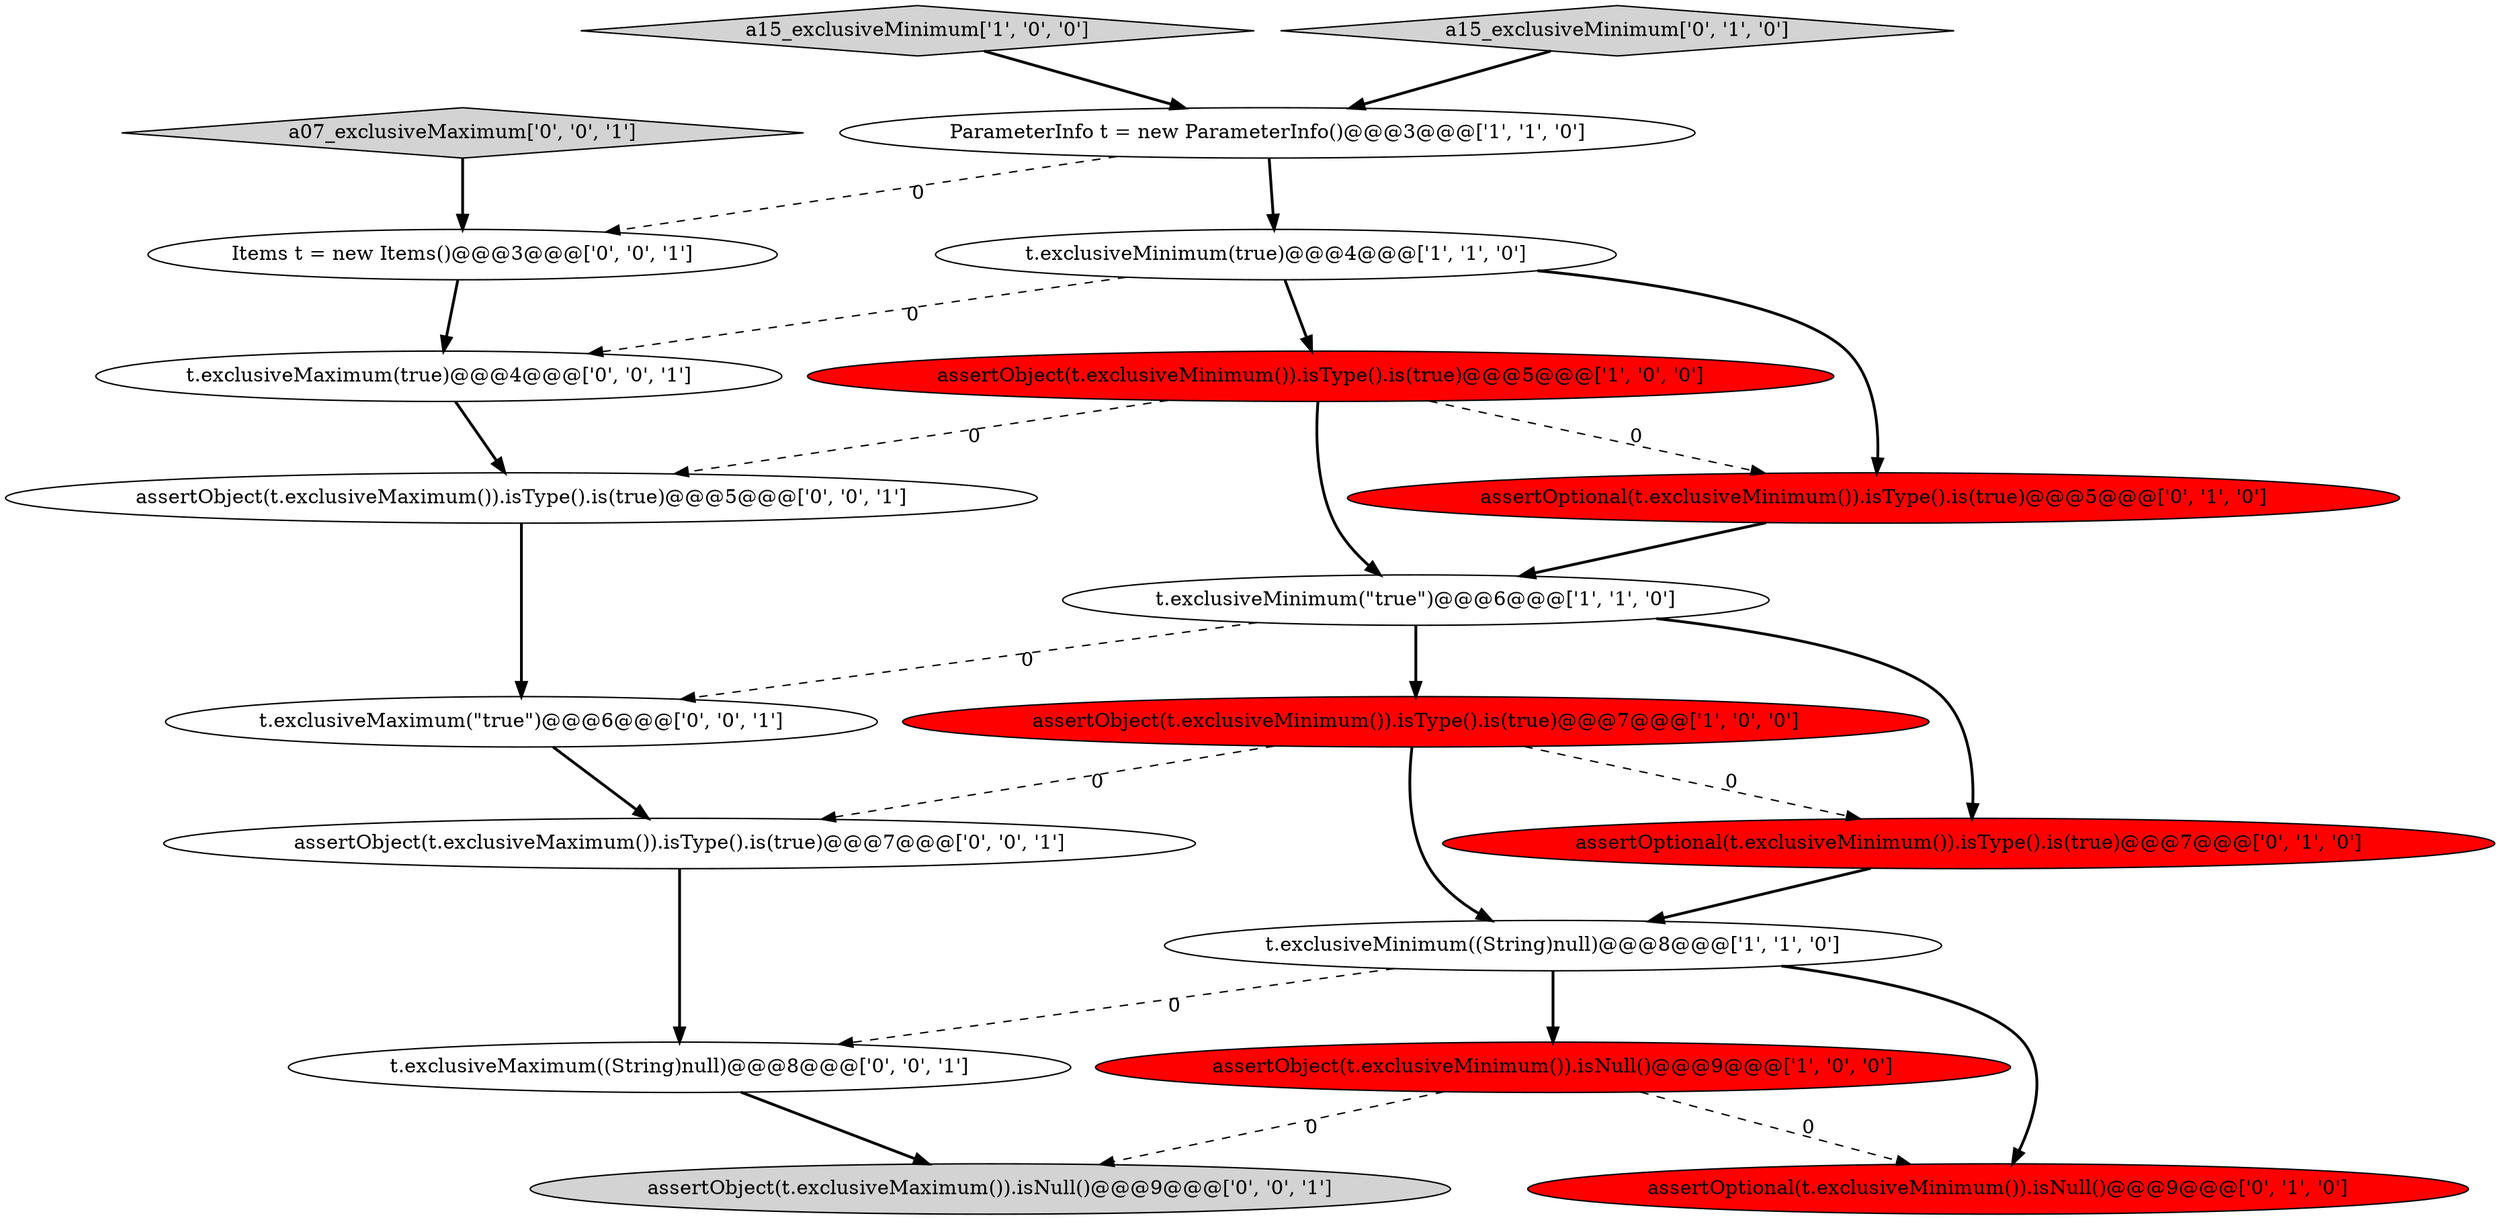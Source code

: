 digraph {
4 [style = filled, label = "a15_exclusiveMinimum['1', '0', '0']", fillcolor = lightgray, shape = diamond image = "AAA0AAABBB1BBB"];
11 [style = filled, label = "assertOptional(t.exclusiveMinimum()).isNull()@@@9@@@['0', '1', '0']", fillcolor = red, shape = ellipse image = "AAA1AAABBB2BBB"];
3 [style = filled, label = "t.exclusiveMinimum((String)null)@@@8@@@['1', '1', '0']", fillcolor = white, shape = ellipse image = "AAA0AAABBB1BBB"];
19 [style = filled, label = "t.exclusiveMaximum((String)null)@@@8@@@['0', '0', '1']", fillcolor = white, shape = ellipse image = "AAA0AAABBB3BBB"];
8 [style = filled, label = "assertOptional(t.exclusiveMinimum()).isType().is(true)@@@5@@@['0', '1', '0']", fillcolor = red, shape = ellipse image = "AAA1AAABBB2BBB"];
5 [style = filled, label = "assertObject(t.exclusiveMinimum()).isType().is(true)@@@5@@@['1', '0', '0']", fillcolor = red, shape = ellipse image = "AAA1AAABBB1BBB"];
16 [style = filled, label = "assertObject(t.exclusiveMaximum()).isType().is(true)@@@5@@@['0', '0', '1']", fillcolor = white, shape = ellipse image = "AAA0AAABBB3BBB"];
1 [style = filled, label = "t.exclusiveMinimum(true)@@@4@@@['1', '1', '0']", fillcolor = white, shape = ellipse image = "AAA0AAABBB1BBB"];
10 [style = filled, label = "assertOptional(t.exclusiveMinimum()).isType().is(true)@@@7@@@['0', '1', '0']", fillcolor = red, shape = ellipse image = "AAA1AAABBB2BBB"];
9 [style = filled, label = "a15_exclusiveMinimum['0', '1', '0']", fillcolor = lightgray, shape = diamond image = "AAA0AAABBB2BBB"];
2 [style = filled, label = "assertObject(t.exclusiveMinimum()).isType().is(true)@@@7@@@['1', '0', '0']", fillcolor = red, shape = ellipse image = "AAA1AAABBB1BBB"];
7 [style = filled, label = "t.exclusiveMinimum(\"true\")@@@6@@@['1', '1', '0']", fillcolor = white, shape = ellipse image = "AAA0AAABBB1BBB"];
14 [style = filled, label = "t.exclusiveMaximum(\"true\")@@@6@@@['0', '0', '1']", fillcolor = white, shape = ellipse image = "AAA0AAABBB3BBB"];
17 [style = filled, label = "assertObject(t.exclusiveMaximum()).isType().is(true)@@@7@@@['0', '0', '1']", fillcolor = white, shape = ellipse image = "AAA0AAABBB3BBB"];
0 [style = filled, label = "assertObject(t.exclusiveMinimum()).isNull()@@@9@@@['1', '0', '0']", fillcolor = red, shape = ellipse image = "AAA1AAABBB1BBB"];
13 [style = filled, label = "t.exclusiveMaximum(true)@@@4@@@['0', '0', '1']", fillcolor = white, shape = ellipse image = "AAA0AAABBB3BBB"];
6 [style = filled, label = "ParameterInfo t = new ParameterInfo()@@@3@@@['1', '1', '0']", fillcolor = white, shape = ellipse image = "AAA0AAABBB1BBB"];
12 [style = filled, label = "Items t = new Items()@@@3@@@['0', '0', '1']", fillcolor = white, shape = ellipse image = "AAA0AAABBB3BBB"];
18 [style = filled, label = "a07_exclusiveMaximum['0', '0', '1']", fillcolor = lightgray, shape = diamond image = "AAA0AAABBB3BBB"];
15 [style = filled, label = "assertObject(t.exclusiveMaximum()).isNull()@@@9@@@['0', '0', '1']", fillcolor = lightgray, shape = ellipse image = "AAA0AAABBB3BBB"];
1->5 [style = bold, label=""];
1->8 [style = bold, label=""];
4->6 [style = bold, label=""];
7->10 [style = bold, label=""];
7->14 [style = dashed, label="0"];
2->3 [style = bold, label=""];
3->11 [style = bold, label=""];
18->12 [style = bold, label=""];
0->15 [style = dashed, label="0"];
10->3 [style = bold, label=""];
14->17 [style = bold, label=""];
0->11 [style = dashed, label="0"];
2->17 [style = dashed, label="0"];
13->16 [style = bold, label=""];
17->19 [style = bold, label=""];
3->0 [style = bold, label=""];
8->7 [style = bold, label=""];
9->6 [style = bold, label=""];
2->10 [style = dashed, label="0"];
3->19 [style = dashed, label="0"];
6->12 [style = dashed, label="0"];
1->13 [style = dashed, label="0"];
5->16 [style = dashed, label="0"];
6->1 [style = bold, label=""];
12->13 [style = bold, label=""];
7->2 [style = bold, label=""];
5->8 [style = dashed, label="0"];
5->7 [style = bold, label=""];
16->14 [style = bold, label=""];
19->15 [style = bold, label=""];
}
